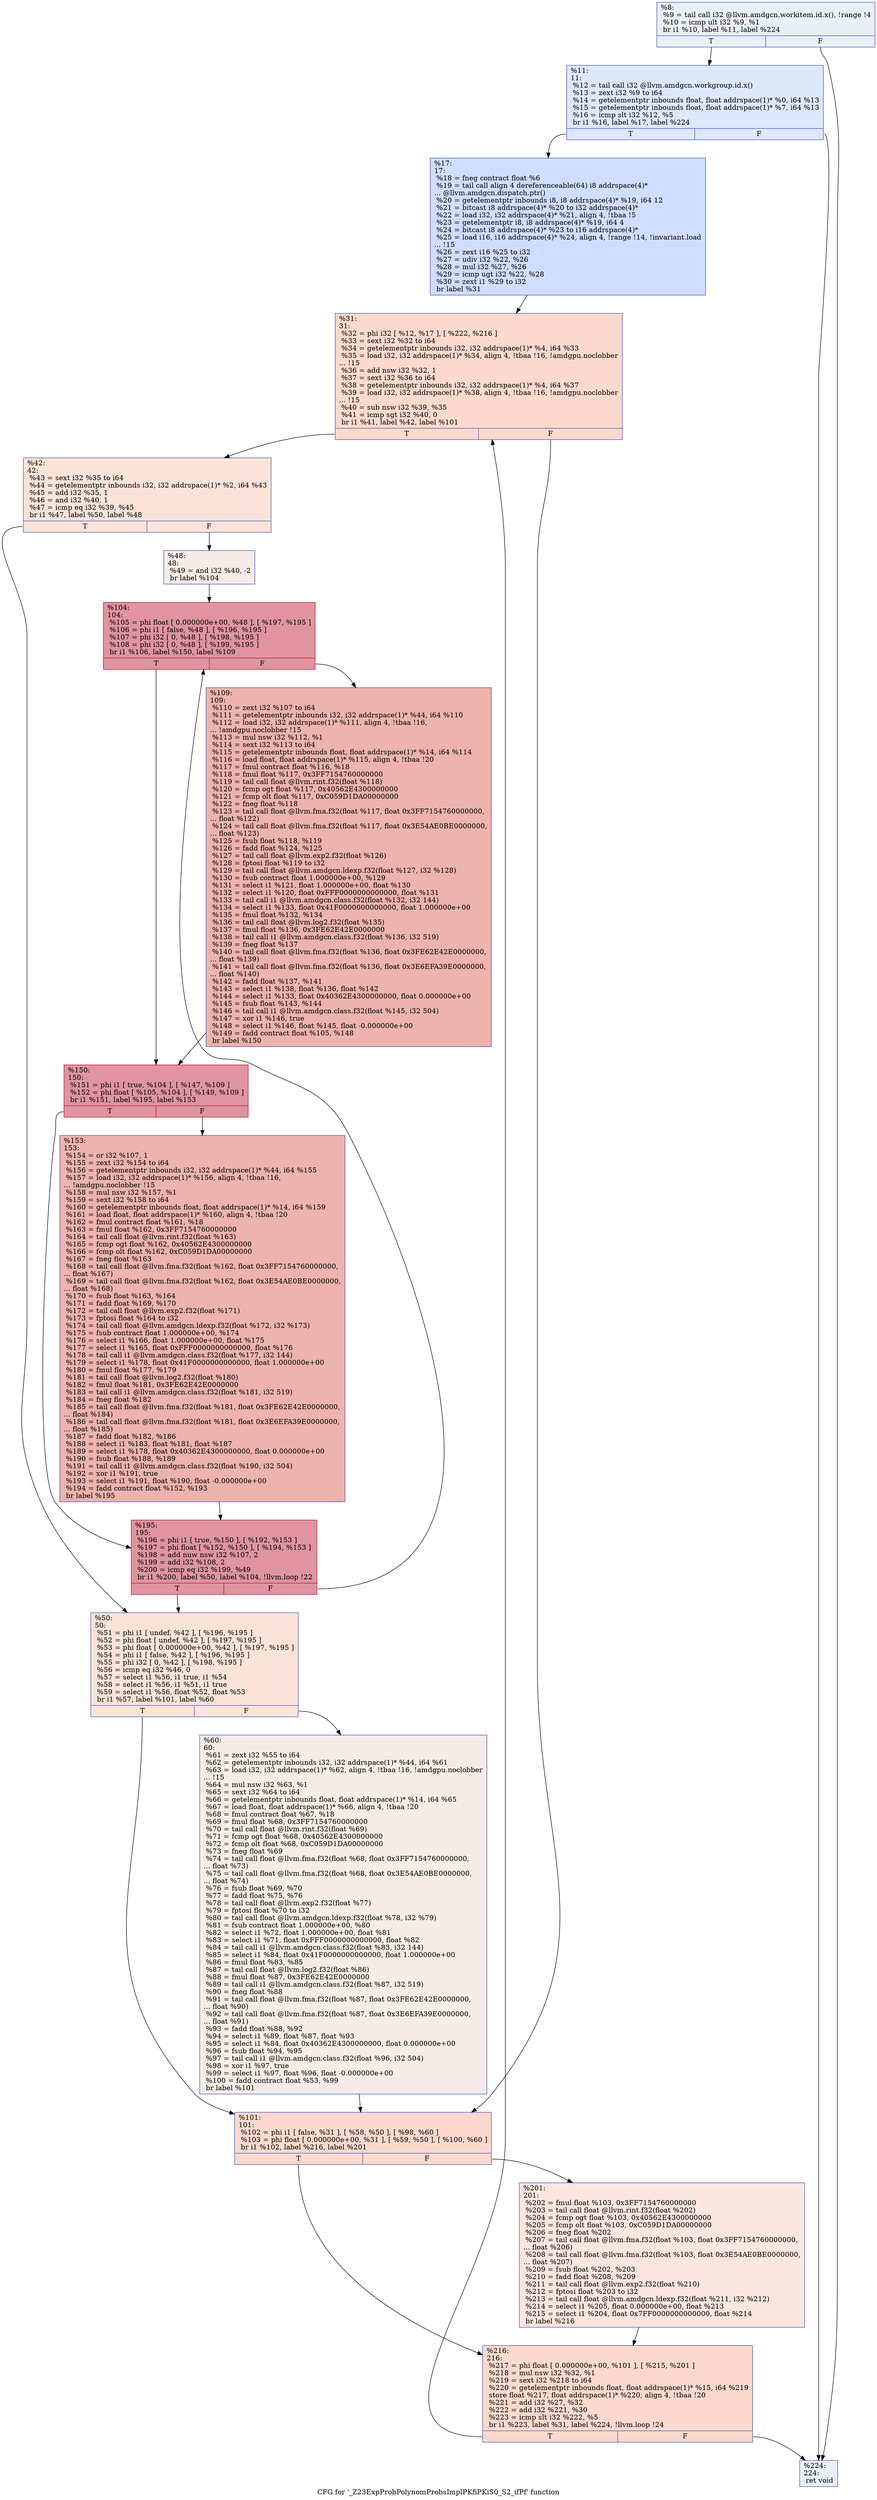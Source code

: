 digraph "CFG for '_Z23ExpProbPolynomProbsImplPKfiPKiS0_S2_ifPf' function" {
	label="CFG for '_Z23ExpProbPolynomProbsImplPKfiPKiS0_S2_ifPf' function";

	Node0x4ebb0d0 [shape=record,color="#3d50c3ff", style=filled, fillcolor="#cedaeb70",label="{%8:\l  %9 = tail call i32 @llvm.amdgcn.workitem.id.x(), !range !4\l  %10 = icmp ult i32 %9, %1\l  br i1 %10, label %11, label %224\l|{<s0>T|<s1>F}}"];
	Node0x4ebb0d0:s0 -> Node0x4ebbf40;
	Node0x4ebb0d0:s1 -> Node0x4ebbfd0;
	Node0x4ebbf40 [shape=record,color="#3d50c3ff", style=filled, fillcolor="#b2ccfb70",label="{%11:\l11:                                               \l  %12 = tail call i32 @llvm.amdgcn.workgroup.id.x()\l  %13 = zext i32 %9 to i64\l  %14 = getelementptr inbounds float, float addrspace(1)* %0, i64 %13\l  %15 = getelementptr inbounds float, float addrspace(1)* %7, i64 %13\l  %16 = icmp slt i32 %12, %5\l  br i1 %16, label %17, label %224\l|{<s0>T|<s1>F}}"];
	Node0x4ebbf40:s0 -> Node0x4ebb160;
	Node0x4ebbf40:s1 -> Node0x4ebbfd0;
	Node0x4ebb160 [shape=record,color="#3d50c3ff", style=filled, fillcolor="#93b5fe70",label="{%17:\l17:                                               \l  %18 = fneg contract float %6\l  %19 = tail call align 4 dereferenceable(64) i8 addrspace(4)*\l... @llvm.amdgcn.dispatch.ptr()\l  %20 = getelementptr inbounds i8, i8 addrspace(4)* %19, i64 12\l  %21 = bitcast i8 addrspace(4)* %20 to i32 addrspace(4)*\l  %22 = load i32, i32 addrspace(4)* %21, align 4, !tbaa !5\l  %23 = getelementptr i8, i8 addrspace(4)* %19, i64 4\l  %24 = bitcast i8 addrspace(4)* %23 to i16 addrspace(4)*\l  %25 = load i16, i16 addrspace(4)* %24, align 4, !range !14, !invariant.load\l... !15\l  %26 = zext i16 %25 to i32\l  %27 = udiv i32 %22, %26\l  %28 = mul i32 %27, %26\l  %29 = icmp ugt i32 %22, %28\l  %30 = zext i1 %29 to i32\l  br label %31\l}"];
	Node0x4ebb160 -> Node0x4ebd9b0;
	Node0x4ebd9b0 [shape=record,color="#3d50c3ff", style=filled, fillcolor="#f7ac8e70",label="{%31:\l31:                                               \l  %32 = phi i32 [ %12, %17 ], [ %222, %216 ]\l  %33 = sext i32 %32 to i64\l  %34 = getelementptr inbounds i32, i32 addrspace(1)* %4, i64 %33\l  %35 = load i32, i32 addrspace(1)* %34, align 4, !tbaa !16, !amdgpu.noclobber\l... !15\l  %36 = add nsw i32 %32, 1\l  %37 = sext i32 %36 to i64\l  %38 = getelementptr inbounds i32, i32 addrspace(1)* %4, i64 %37\l  %39 = load i32, i32 addrspace(1)* %38, align 4, !tbaa !16, !amdgpu.noclobber\l... !15\l  %40 = sub nsw i32 %39, %35\l  %41 = icmp sgt i32 %40, 0\l  br i1 %41, label %42, label %101\l|{<s0>T|<s1>F}}"];
	Node0x4ebd9b0:s0 -> Node0x4ebefe0;
	Node0x4ebd9b0:s1 -> Node0x4ebf070;
	Node0x4ebefe0 [shape=record,color="#3d50c3ff", style=filled, fillcolor="#f6bfa670",label="{%42:\l42:                                               \l  %43 = sext i32 %35 to i64\l  %44 = getelementptr inbounds i32, i32 addrspace(1)* %2, i64 %43\l  %45 = add i32 %35, 1\l  %46 = and i32 %40, 1\l  %47 = icmp eq i32 %39, %45\l  br i1 %47, label %50, label %48\l|{<s0>T|<s1>F}}"];
	Node0x4ebefe0:s0 -> Node0x4ebf470;
	Node0x4ebefe0:s1 -> Node0x4ebf4c0;
	Node0x4ebf4c0 [shape=record,color="#3d50c3ff", style=filled, fillcolor="#ead5c970",label="{%48:\l48:                                               \l  %49 = and i32 %40, -2\l  br label %104\l}"];
	Node0x4ebf4c0 -> Node0x4ebf6c0;
	Node0x4ebf470 [shape=record,color="#3d50c3ff", style=filled, fillcolor="#f6bfa670",label="{%50:\l50:                                               \l  %51 = phi i1 [ undef, %42 ], [ %196, %195 ]\l  %52 = phi float [ undef, %42 ], [ %197, %195 ]\l  %53 = phi float [ 0.000000e+00, %42 ], [ %197, %195 ]\l  %54 = phi i1 [ false, %42 ], [ %196, %195 ]\l  %55 = phi i32 [ 0, %42 ], [ %198, %195 ]\l  %56 = icmp eq i32 %46, 0\l  %57 = select i1 %56, i1 true, i1 %54\l  %58 = select i1 %56, i1 %51, i1 true\l  %59 = select i1 %56, float %52, float %53\l  br i1 %57, label %101, label %60\l|{<s0>T|<s1>F}}"];
	Node0x4ebf470:s0 -> Node0x4ebf070;
	Node0x4ebf470:s1 -> Node0x4ec0e00;
	Node0x4ec0e00 [shape=record,color="#3d50c3ff", style=filled, fillcolor="#ead5c970",label="{%60:\l60:                                               \l  %61 = zext i32 %55 to i64\l  %62 = getelementptr inbounds i32, i32 addrspace(1)* %44, i64 %61\l  %63 = load i32, i32 addrspace(1)* %62, align 4, !tbaa !16, !amdgpu.noclobber\l... !15\l  %64 = mul nsw i32 %63, %1\l  %65 = sext i32 %64 to i64\l  %66 = getelementptr inbounds float, float addrspace(1)* %14, i64 %65\l  %67 = load float, float addrspace(1)* %66, align 4, !tbaa !20\l  %68 = fmul contract float %67, %18\l  %69 = fmul float %68, 0x3FF7154760000000\l  %70 = tail call float @llvm.rint.f32(float %69)\l  %71 = fcmp ogt float %68, 0x40562E4300000000\l  %72 = fcmp olt float %68, 0xC059D1DA00000000\l  %73 = fneg float %69\l  %74 = tail call float @llvm.fma.f32(float %68, float 0x3FF7154760000000,\l... float %73)\l  %75 = tail call float @llvm.fma.f32(float %68, float 0x3E54AE0BE0000000,\l... float %74)\l  %76 = fsub float %69, %70\l  %77 = fadd float %75, %76\l  %78 = tail call float @llvm.exp2.f32(float %77)\l  %79 = fptosi float %70 to i32\l  %80 = tail call float @llvm.amdgcn.ldexp.f32(float %78, i32 %79)\l  %81 = fsub contract float 1.000000e+00, %80\l  %82 = select i1 %72, float 1.000000e+00, float %81\l  %83 = select i1 %71, float 0xFFF0000000000000, float %82\l  %84 = tail call i1 @llvm.amdgcn.class.f32(float %83, i32 144)\l  %85 = select i1 %84, float 0x41F0000000000000, float 1.000000e+00\l  %86 = fmul float %83, %85\l  %87 = tail call float @llvm.log2.f32(float %86)\l  %88 = fmul float %87, 0x3FE62E42E0000000\l  %89 = tail call i1 @llvm.amdgcn.class.f32(float %87, i32 519)\l  %90 = fneg float %88\l  %91 = tail call float @llvm.fma.f32(float %87, float 0x3FE62E42E0000000,\l... float %90)\l  %92 = tail call float @llvm.fma.f32(float %87, float 0x3E6EFA39E0000000,\l... float %91)\l  %93 = fadd float %88, %92\l  %94 = select i1 %89, float %87, float %93\l  %95 = select i1 %84, float 0x40362E4300000000, float 0.000000e+00\l  %96 = fsub float %94, %95\l  %97 = tail call i1 @llvm.amdgcn.class.f32(float %96, i32 504)\l  %98 = xor i1 %97, true\l  %99 = select i1 %97, float %96, float -0.000000e+00\l  %100 = fadd contract float %53, %99\l  br label %101\l}"];
	Node0x4ec0e00 -> Node0x4ebf070;
	Node0x4ebf070 [shape=record,color="#3d50c3ff", style=filled, fillcolor="#f7ac8e70",label="{%101:\l101:                                              \l  %102 = phi i1 [ false, %31 ], [ %58, %50 ], [ %98, %60 ]\l  %103 = phi float [ 0.000000e+00, %31 ], [ %59, %50 ], [ %100, %60 ]\l  br i1 %102, label %216, label %201\l|{<s0>T|<s1>F}}"];
	Node0x4ebf070:s0 -> Node0x4ebdab0;
	Node0x4ebf070:s1 -> Node0x4ec3bb0;
	Node0x4ebf6c0 [shape=record,color="#b70d28ff", style=filled, fillcolor="#b70d2870",label="{%104:\l104:                                              \l  %105 = phi float [ 0.000000e+00, %48 ], [ %197, %195 ]\l  %106 = phi i1 [ false, %48 ], [ %196, %195 ]\l  %107 = phi i32 [ 0, %48 ], [ %198, %195 ]\l  %108 = phi i32 [ 0, %48 ], [ %199, %195 ]\l  br i1 %106, label %150, label %109\l|{<s0>T|<s1>F}}"];
	Node0x4ebf6c0:s0 -> Node0x4ec3fa0;
	Node0x4ebf6c0:s1 -> Node0x4ec4030;
	Node0x4ec4030 [shape=record,color="#3d50c3ff", style=filled, fillcolor="#d6524470",label="{%109:\l109:                                              \l  %110 = zext i32 %107 to i64\l  %111 = getelementptr inbounds i32, i32 addrspace(1)* %44, i64 %110\l  %112 = load i32, i32 addrspace(1)* %111, align 4, !tbaa !16,\l... !amdgpu.noclobber !15\l  %113 = mul nsw i32 %112, %1\l  %114 = sext i32 %113 to i64\l  %115 = getelementptr inbounds float, float addrspace(1)* %14, i64 %114\l  %116 = load float, float addrspace(1)* %115, align 4, !tbaa !20\l  %117 = fmul contract float %116, %18\l  %118 = fmul float %117, 0x3FF7154760000000\l  %119 = tail call float @llvm.rint.f32(float %118)\l  %120 = fcmp ogt float %117, 0x40562E4300000000\l  %121 = fcmp olt float %117, 0xC059D1DA00000000\l  %122 = fneg float %118\l  %123 = tail call float @llvm.fma.f32(float %117, float 0x3FF7154760000000,\l... float %122)\l  %124 = tail call float @llvm.fma.f32(float %117, float 0x3E54AE0BE0000000,\l... float %123)\l  %125 = fsub float %118, %119\l  %126 = fadd float %124, %125\l  %127 = tail call float @llvm.exp2.f32(float %126)\l  %128 = fptosi float %119 to i32\l  %129 = tail call float @llvm.amdgcn.ldexp.f32(float %127, i32 %128)\l  %130 = fsub contract float 1.000000e+00, %129\l  %131 = select i1 %121, float 1.000000e+00, float %130\l  %132 = select i1 %120, float 0xFFF0000000000000, float %131\l  %133 = tail call i1 @llvm.amdgcn.class.f32(float %132, i32 144)\l  %134 = select i1 %133, float 0x41F0000000000000, float 1.000000e+00\l  %135 = fmul float %132, %134\l  %136 = tail call float @llvm.log2.f32(float %135)\l  %137 = fmul float %136, 0x3FE62E42E0000000\l  %138 = tail call i1 @llvm.amdgcn.class.f32(float %136, i32 519)\l  %139 = fneg float %137\l  %140 = tail call float @llvm.fma.f32(float %136, float 0x3FE62E42E0000000,\l... float %139)\l  %141 = tail call float @llvm.fma.f32(float %136, float 0x3E6EFA39E0000000,\l... float %140)\l  %142 = fadd float %137, %141\l  %143 = select i1 %138, float %136, float %142\l  %144 = select i1 %133, float 0x40362E4300000000, float 0.000000e+00\l  %145 = fsub float %143, %144\l  %146 = tail call i1 @llvm.amdgcn.class.f32(float %145, i32 504)\l  %147 = xor i1 %146, true\l  %148 = select i1 %146, float %145, float -0.000000e+00\l  %149 = fadd contract float %105, %148\l  br label %150\l}"];
	Node0x4ec4030 -> Node0x4ec3fa0;
	Node0x4ec3fa0 [shape=record,color="#b70d28ff", style=filled, fillcolor="#b70d2870",label="{%150:\l150:                                              \l  %151 = phi i1 [ true, %104 ], [ %147, %109 ]\l  %152 = phi float [ %105, %104 ], [ %149, %109 ]\l  br i1 %151, label %195, label %153\l|{<s0>T|<s1>F}}"];
	Node0x4ec3fa0:s0 -> Node0x4ebfbd0;
	Node0x4ec3fa0:s1 -> Node0x4ec69f0;
	Node0x4ec69f0 [shape=record,color="#3d50c3ff", style=filled, fillcolor="#d6524470",label="{%153:\l153:                                              \l  %154 = or i32 %107, 1\l  %155 = zext i32 %154 to i64\l  %156 = getelementptr inbounds i32, i32 addrspace(1)* %44, i64 %155\l  %157 = load i32, i32 addrspace(1)* %156, align 4, !tbaa !16,\l... !amdgpu.noclobber !15\l  %158 = mul nsw i32 %157, %1\l  %159 = sext i32 %158 to i64\l  %160 = getelementptr inbounds float, float addrspace(1)* %14, i64 %159\l  %161 = load float, float addrspace(1)* %160, align 4, !tbaa !20\l  %162 = fmul contract float %161, %18\l  %163 = fmul float %162, 0x3FF7154760000000\l  %164 = tail call float @llvm.rint.f32(float %163)\l  %165 = fcmp ogt float %162, 0x40562E4300000000\l  %166 = fcmp olt float %162, 0xC059D1DA00000000\l  %167 = fneg float %163\l  %168 = tail call float @llvm.fma.f32(float %162, float 0x3FF7154760000000,\l... float %167)\l  %169 = tail call float @llvm.fma.f32(float %162, float 0x3E54AE0BE0000000,\l... float %168)\l  %170 = fsub float %163, %164\l  %171 = fadd float %169, %170\l  %172 = tail call float @llvm.exp2.f32(float %171)\l  %173 = fptosi float %164 to i32\l  %174 = tail call float @llvm.amdgcn.ldexp.f32(float %172, i32 %173)\l  %175 = fsub contract float 1.000000e+00, %174\l  %176 = select i1 %166, float 1.000000e+00, float %175\l  %177 = select i1 %165, float 0xFFF0000000000000, float %176\l  %178 = tail call i1 @llvm.amdgcn.class.f32(float %177, i32 144)\l  %179 = select i1 %178, float 0x41F0000000000000, float 1.000000e+00\l  %180 = fmul float %177, %179\l  %181 = tail call float @llvm.log2.f32(float %180)\l  %182 = fmul float %181, 0x3FE62E42E0000000\l  %183 = tail call i1 @llvm.amdgcn.class.f32(float %181, i32 519)\l  %184 = fneg float %182\l  %185 = tail call float @llvm.fma.f32(float %181, float 0x3FE62E42E0000000,\l... float %184)\l  %186 = tail call float @llvm.fma.f32(float %181, float 0x3E6EFA39E0000000,\l... float %185)\l  %187 = fadd float %182, %186\l  %188 = select i1 %183, float %181, float %187\l  %189 = select i1 %178, float 0x40362E4300000000, float 0.000000e+00\l  %190 = fsub float %188, %189\l  %191 = tail call i1 @llvm.amdgcn.class.f32(float %190, i32 504)\l  %192 = xor i1 %191, true\l  %193 = select i1 %191, float %190, float -0.000000e+00\l  %194 = fadd contract float %152, %193\l  br label %195\l}"];
	Node0x4ec69f0 -> Node0x4ebfbd0;
	Node0x4ebfbd0 [shape=record,color="#b70d28ff", style=filled, fillcolor="#b70d2870",label="{%195:\l195:                                              \l  %196 = phi i1 [ true, %150 ], [ %192, %153 ]\l  %197 = phi float [ %152, %150 ], [ %194, %153 ]\l  %198 = add nuw nsw i32 %107, 2\l  %199 = add i32 %108, 2\l  %200 = icmp eq i32 %199, %49\l  br i1 %200, label %50, label %104, !llvm.loop !22\l|{<s0>T|<s1>F}}"];
	Node0x4ebfbd0:s0 -> Node0x4ebf470;
	Node0x4ebfbd0:s1 -> Node0x4ebf6c0;
	Node0x4ec3bb0 [shape=record,color="#3d50c3ff", style=filled, fillcolor="#f3c7b170",label="{%201:\l201:                                              \l  %202 = fmul float %103, 0x3FF7154760000000\l  %203 = tail call float @llvm.rint.f32(float %202)\l  %204 = fcmp ogt float %103, 0x40562E4300000000\l  %205 = fcmp olt float %103, 0xC059D1DA00000000\l  %206 = fneg float %202\l  %207 = tail call float @llvm.fma.f32(float %103, float 0x3FF7154760000000,\l... float %206)\l  %208 = tail call float @llvm.fma.f32(float %103, float 0x3E54AE0BE0000000,\l... float %207)\l  %209 = fsub float %202, %203\l  %210 = fadd float %208, %209\l  %211 = tail call float @llvm.exp2.f32(float %210)\l  %212 = fptosi float %203 to i32\l  %213 = tail call float @llvm.amdgcn.ldexp.f32(float %211, i32 %212)\l  %214 = select i1 %205, float 0.000000e+00, float %213\l  %215 = select i1 %204, float 0x7FF0000000000000, float %214\l  br label %216\l}"];
	Node0x4ec3bb0 -> Node0x4ebdab0;
	Node0x4ebdab0 [shape=record,color="#3d50c3ff", style=filled, fillcolor="#f7ac8e70",label="{%216:\l216:                                              \l  %217 = phi float [ 0.000000e+00, %101 ], [ %215, %201 ]\l  %218 = mul nsw i32 %32, %1\l  %219 = sext i32 %218 to i64\l  %220 = getelementptr inbounds float, float addrspace(1)* %15, i64 %219\l  store float %217, float addrspace(1)* %220, align 4, !tbaa !20\l  %221 = add i32 %27, %32\l  %222 = add i32 %221, %30\l  %223 = icmp slt i32 %222, %5\l  br i1 %223, label %31, label %224, !llvm.loop !24\l|{<s0>T|<s1>F}}"];
	Node0x4ebdab0:s0 -> Node0x4ebd9b0;
	Node0x4ebdab0:s1 -> Node0x4ebbfd0;
	Node0x4ebbfd0 [shape=record,color="#3d50c3ff", style=filled, fillcolor="#cedaeb70",label="{%224:\l224:                                              \l  ret void\l}"];
}
